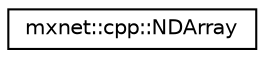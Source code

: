 digraph "Graphical Class Hierarchy"
{
  edge [fontname="Helvetica",fontsize="10",labelfontname="Helvetica",labelfontsize="10"];
  node [fontname="Helvetica",fontsize="10",shape=record];
  rankdir="LR";
  Node1 [label="mxnet::cpp::NDArray",height=0.2,width=0.4,color="black", fillcolor="white", style="filled",URL="$classmxnet_1_1cpp_1_1NDArray.html",tooltip="NDArray interface. "];
}

